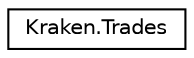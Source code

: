 digraph "Graphical Class Hierarchy"
{
 // LATEX_PDF_SIZE
  edge [fontname="Helvetica",fontsize="10",labelfontname="Helvetica",labelfontsize="10"];
  node [fontname="Helvetica",fontsize="10",shape=record];
  rankdir="LR";
  Node0 [label="Kraken.Trades",height=0.2,width=0.4,color="black", fillcolor="white", style="filled",URL="$class_kraken_1_1_trades.html",tooltip=" "];
}
